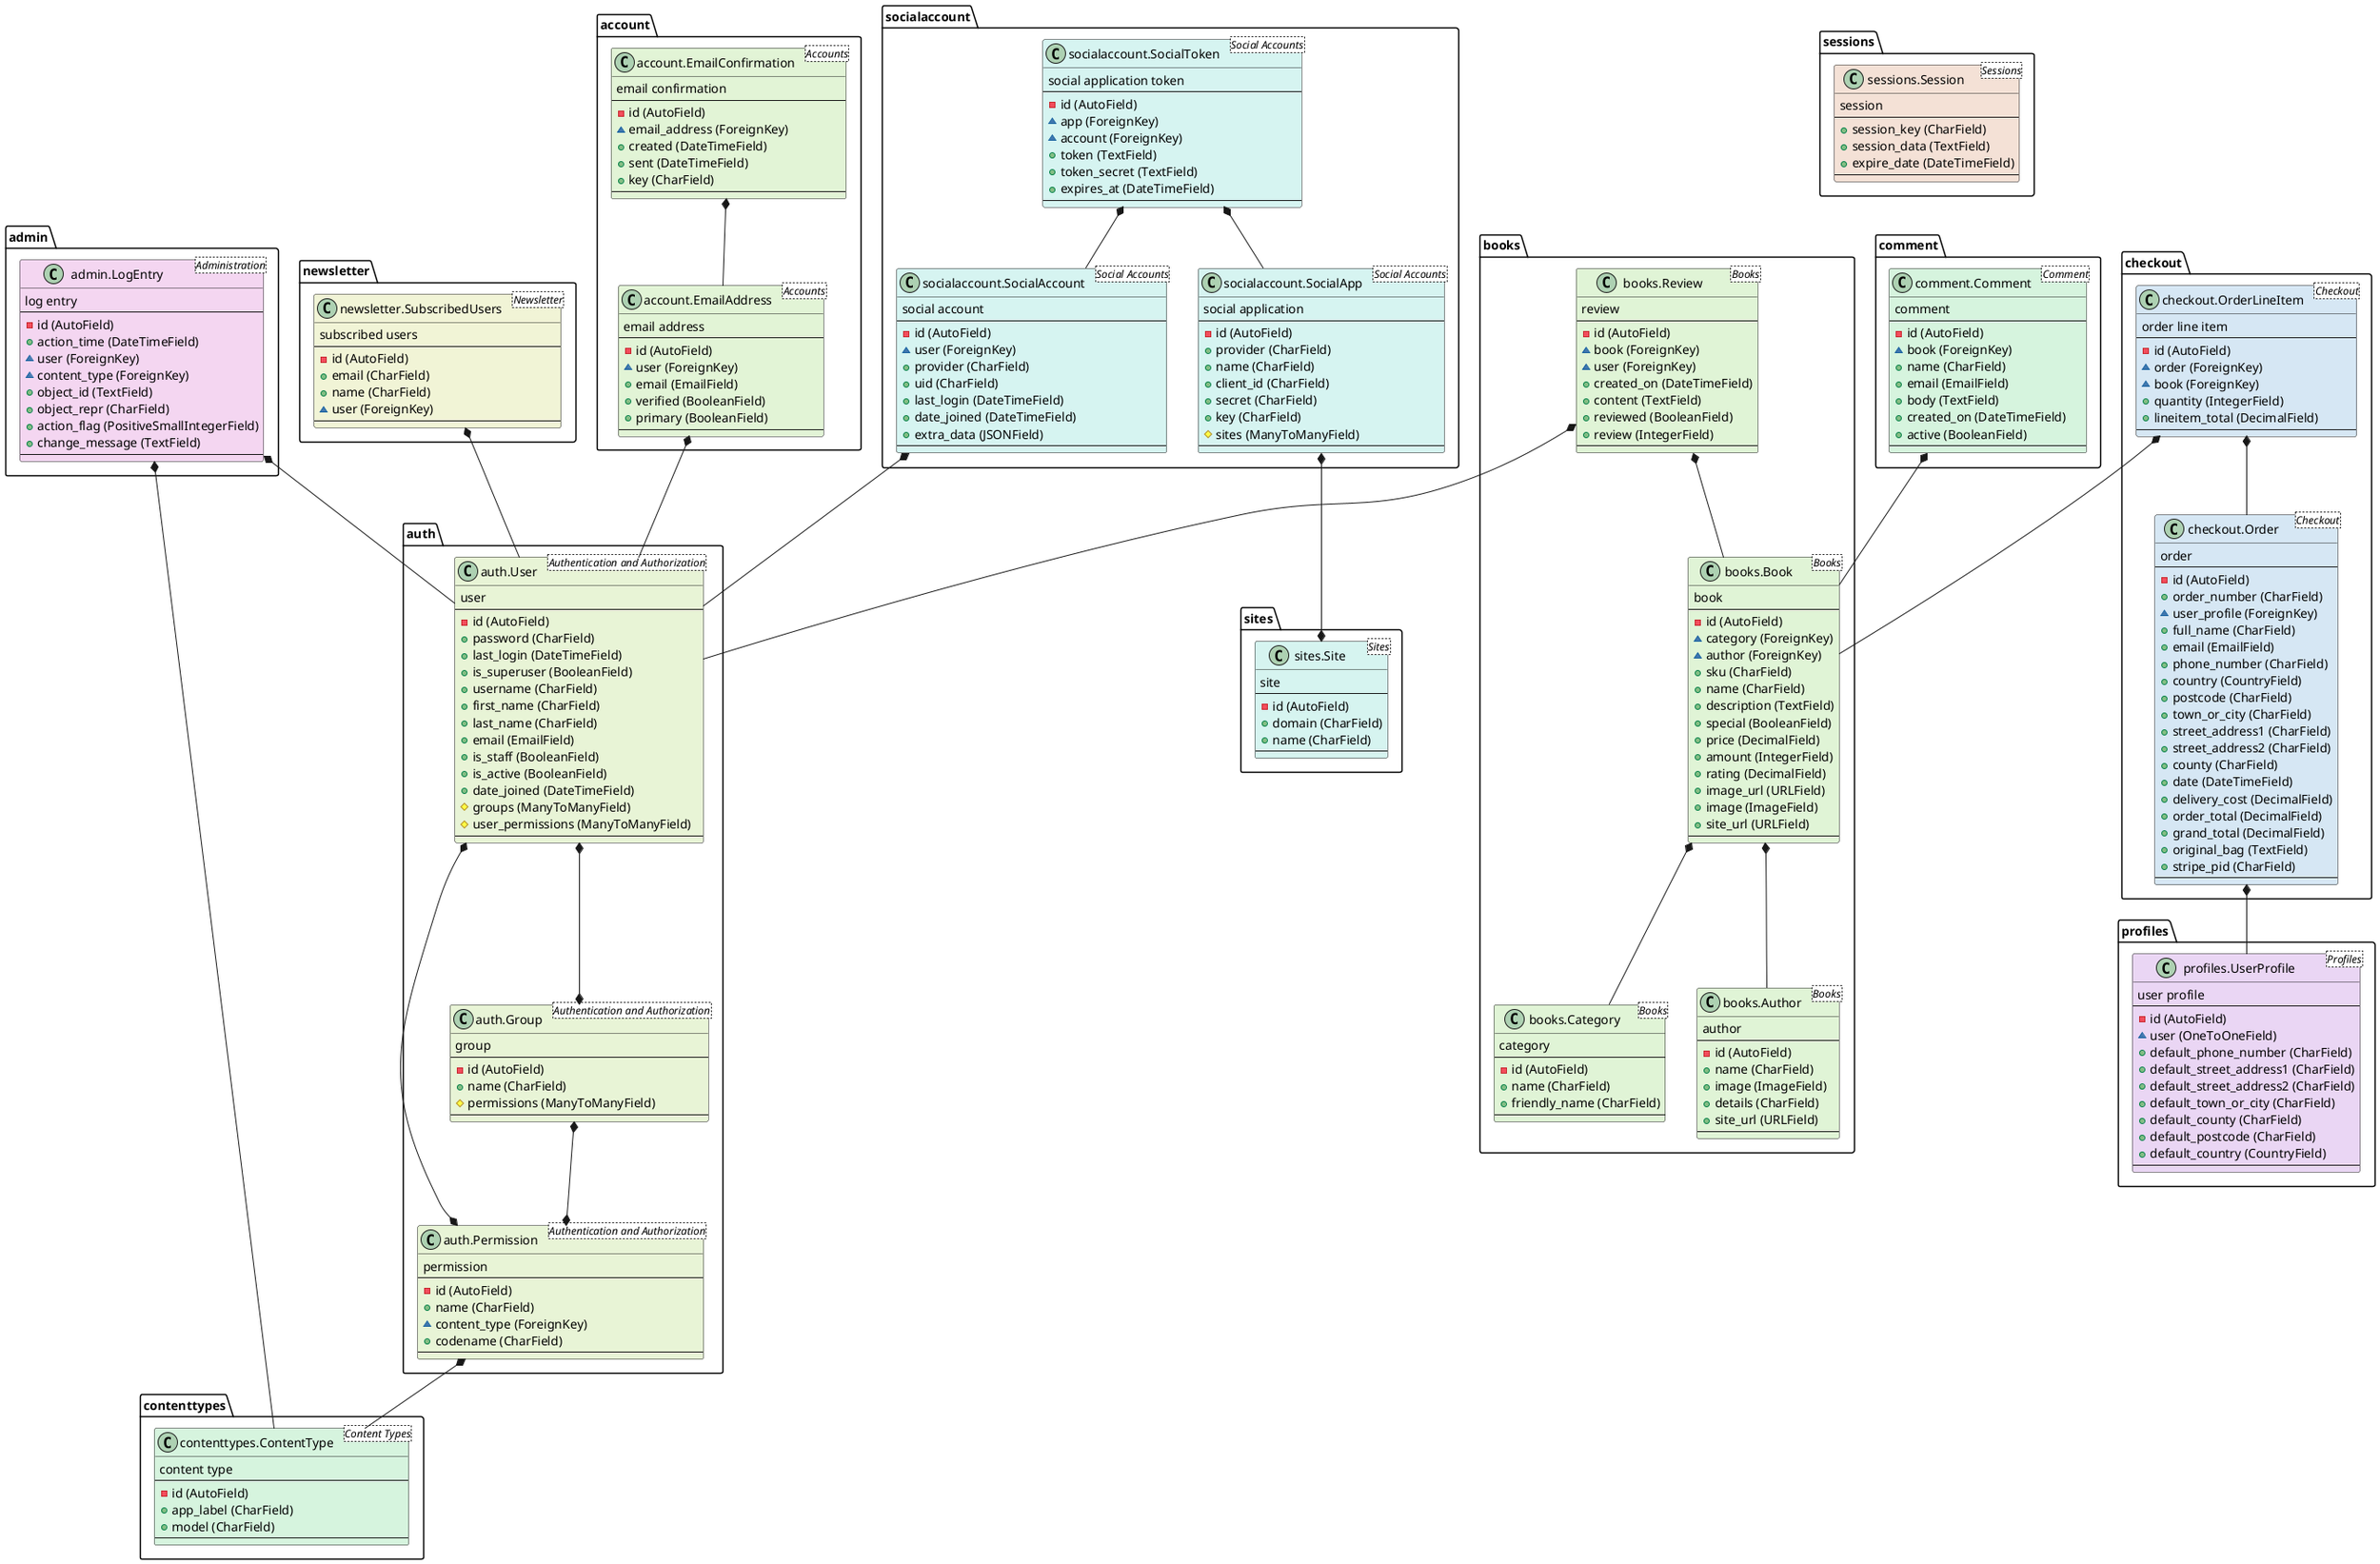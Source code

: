 @startuml
class "admin.LogEntry <Administration>" as admin.LogEntry #f4d6f1 {
    log entry
    --
    - id (AutoField)
    + action_time (DateTimeField)
    ~ user (ForeignKey)
    ~ content_type (ForeignKey)
    + object_id (TextField)
    + object_repr (CharField)
    + action_flag (PositiveSmallIntegerField)
    + change_message (TextField)
    --
}
admin.LogEntry *-- auth.User
admin.LogEntry *-- contenttypes.ContentType


class "auth.Permission <Authentication and Authorization>" as auth.Permission #e8f4d6 {
    permission
    --
    - id (AutoField)
    + name (CharField)
    ~ content_type (ForeignKey)
    + codename (CharField)
    --
}
auth.Permission *-- contenttypes.ContentType


class "auth.Group <Authentication and Authorization>" as auth.Group #e8f4d6 {
    group
    --
    - id (AutoField)
    + name (CharField)
    # permissions (ManyToManyField)
    --
}
auth.Group *--* auth.Permission


class "auth.User <Authentication and Authorization>" as auth.User #e8f4d6 {
    user
    --
    - id (AutoField)
    + password (CharField)
    + last_login (DateTimeField)
    + is_superuser (BooleanField)
    + username (CharField)
    + first_name (CharField)
    + last_name (CharField)
    + email (EmailField)
    + is_staff (BooleanField)
    + is_active (BooleanField)
    + date_joined (DateTimeField)
    # groups (ManyToManyField)
    # user_permissions (ManyToManyField)
    --
}
auth.User *--* auth.Group
auth.User *--* auth.Permission


class "contenttypes.ContentType <Content Types>" as contenttypes.ContentType #d6f4de {
    content type
    --
    - id (AutoField)
    + app_label (CharField)
    + model (CharField)
    --
}


class "sessions.Session <Sessions>" as sessions.Session #f4e1d6 {
    session
    --
    + session_key (CharField)
    + session_data (TextField)
    + expire_date (DateTimeField)
    --
}


class "sites.Site <Sites>" as sites.Site #d6f4f0 {
    site
    --
    - id (AutoField)
    + domain (CharField)
    + name (CharField)
    --
}


class "account.EmailAddress <Accounts>" as account.EmailAddress #e2f4d6 {
    email address
    --
    - id (AutoField)
    ~ user (ForeignKey)
    + email (EmailField)
    + verified (BooleanField)
    + primary (BooleanField)
    --
}
account.EmailAddress *-- auth.User


class "account.EmailConfirmation <Accounts>" as account.EmailConfirmation #e2f4d6 {
    email confirmation
    --
    - id (AutoField)
    ~ email_address (ForeignKey)
    + created (DateTimeField)
    + sent (DateTimeField)
    + key (CharField)
    --
}
account.EmailConfirmation *-- account.EmailAddress


class "socialaccount.SocialApp <Social Accounts>" as socialaccount.SocialApp #d6f4f1 {
    social application
    --
    - id (AutoField)
    + provider (CharField)
    + name (CharField)
    + client_id (CharField)
    + secret (CharField)
    + key (CharField)
    # sites (ManyToManyField)
    --
}
socialaccount.SocialApp *--* sites.Site


class "socialaccount.SocialAccount <Social Accounts>" as socialaccount.SocialAccount #d6f4f1 {
    social account
    --
    - id (AutoField)
    ~ user (ForeignKey)
    + provider (CharField)
    + uid (CharField)
    + last_login (DateTimeField)
    + date_joined (DateTimeField)
    + extra_data (JSONField)
    --
}
socialaccount.SocialAccount *-- auth.User


class "socialaccount.SocialToken <Social Accounts>" as socialaccount.SocialToken #d6f4f1 {
    social application token
    --
    - id (AutoField)
    ~ app (ForeignKey)
    ~ account (ForeignKey)
    + token (TextField)
    + token_secret (TextField)
    + expires_at (DateTimeField)
    --
}
socialaccount.SocialToken *-- socialaccount.SocialApp
socialaccount.SocialToken *-- socialaccount.SocialAccount


class "checkout.Order <Checkout>" as checkout.Order #d6e7f4 {
    order
    --
    - id (AutoField)
    + order_number (CharField)
    ~ user_profile (ForeignKey)
    + full_name (CharField)
    + email (EmailField)
    + phone_number (CharField)
    + country (CountryField)
    + postcode (CharField)
    + town_or_city (CharField)
    + street_address1 (CharField)
    + street_address2 (CharField)
    + county (CharField)
    + date (DateTimeField)
    + delivery_cost (DecimalField)
    + order_total (DecimalField)
    + grand_total (DecimalField)
    + original_bag (TextField)
    + stripe_pid (CharField)
    --
}
checkout.Order *-- profiles.UserProfile


class "checkout.OrderLineItem <Checkout>" as checkout.OrderLineItem #d6e7f4 {
    order line item
    --
    - id (AutoField)
    ~ order (ForeignKey)
    ~ book (ForeignKey)
    + quantity (IntegerField)
    + lineitem_total (DecimalField)
    --
}
checkout.OrderLineItem *-- checkout.Order
checkout.OrderLineItem *-- books.Book


class "books.Category <Books>" as books.Category #e0f4d6 {
    category
    --
    - id (AutoField)
    + name (CharField)
    + friendly_name (CharField)
    --
}


class "books.Author <Books>" as books.Author #e0f4d6 {
    author
    --
    - id (AutoField)
    + name (CharField)
    + image (ImageField)
    + details (CharField)
    + site_url (URLField)
    --
}


class "books.Book <Books>" as books.Book #e0f4d6 {
    book
    --
    - id (AutoField)
    ~ category (ForeignKey)
    ~ author (ForeignKey)
    + sku (CharField)
    + name (CharField)
    + description (TextField)
    + special (BooleanField)
    + price (DecimalField)
    + amount (IntegerField)
    + rating (DecimalField)
    + image_url (URLField)
    + image (ImageField)
    + site_url (URLField)
    --
}
books.Book *-- books.Category
books.Book *-- books.Author


class "books.Review <Books>" as books.Review #e0f4d6 {
    review
    --
    - id (AutoField)
    ~ book (ForeignKey)
    ~ user (ForeignKey)
    + created_on (DateTimeField)
    + content (TextField)
    + reviewed (BooleanField)
    + review (IntegerField)
    --
}
books.Review *-- books.Book
books.Review *-- auth.User


class "profiles.UserProfile <Profiles>" as profiles.UserProfile #ead6f4 {
    user profile
    --
    - id (AutoField)
    ~ user (OneToOneField)
    + default_phone_number (CharField)
    + default_street_address1 (CharField)
    + default_street_address2 (CharField)
    + default_town_or_city (CharField)
    + default_county (CharField)
    + default_postcode (CharField)
    + default_country (CountryField)
    --
}


class "comment.Comment <Comment>" as comment.Comment #d6f4de {
    comment
    --
    - id (AutoField)
    ~ book (ForeignKey)
    + name (CharField)
    + email (EmailField)
    + body (TextField)
    + created_on (DateTimeField)
    + active (BooleanField)
    --
}
comment.Comment *-- books.Book


class "newsletter.SubscribedUsers <Newsletter>" as newsletter.SubscribedUsers #f1f4d6 {
    subscribed users
    --
    - id (AutoField)
    + email (CharField)
    + name (CharField)
    ~ user (ForeignKey)
    --
}
newsletter.SubscribedUsers *-- auth.User


@enduml
